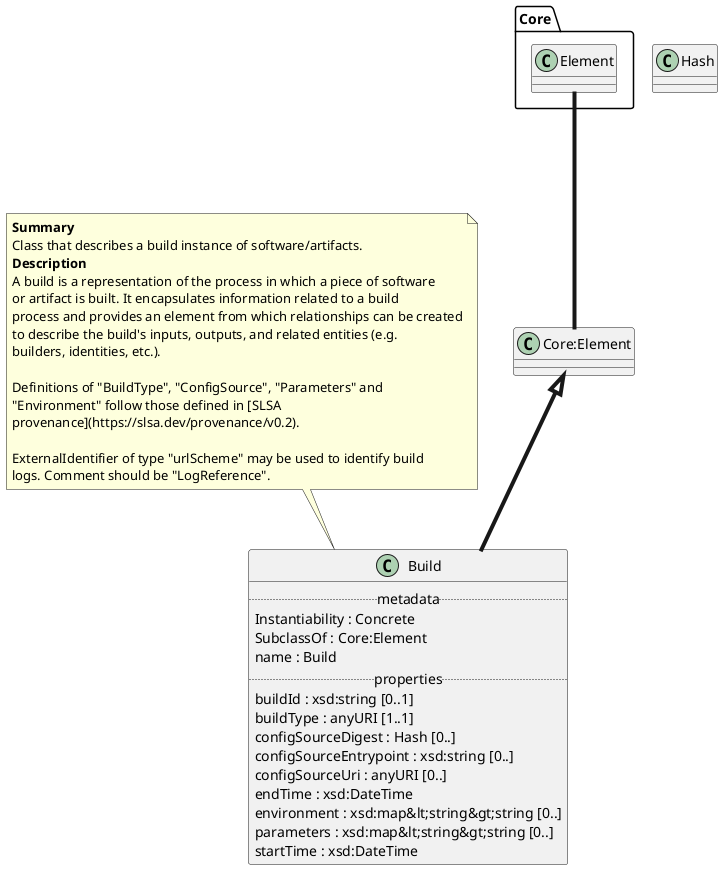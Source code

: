@startuml
set separator ::
class Build {
.. metadata ..
    Instantiability : Concrete
    SubclassOf : Core:Element
    name : Build
.. properties ..
    buildId : xsd:string [0..1]
    buildType : anyURI [1..1]
    configSourceDigest : Hash [0..]
    configSourceEntrypoint : xsd:string [0..]
    configSourceUri : anyURI [0..]
    endTime : xsd:DateTime 
    environment : xsd:map&lt;string&gt;string [0..]
    parameters : xsd:map&lt;string&gt;string [0..]
    startTime : xsd:DateTime 
}
note top of Build
<b>Summary</b>
Class that describes a build instance of software/artifacts.
<b>Description</b>
A build is a representation of the process in which a piece of software
or artifact is built. It encapsulates information related to a build
process and provides an element from which relationships can be created
to describe the build's inputs, outputs, and related entities (e.g.
builders, identities, etc.).

Definitions of "BuildType", "ConfigSource", "Parameters" and
"Environment" follow those defined in [SLSA
provenance](https://slsa.dev/provenance/v0.2).

ExternalIdentifier of type "urlScheme" may be used to identify build
logs. Comment should be "LogReference".
end note
"Core:Element" <|-[thickness=4]- "Build"
"Core::Element" -[thickness=4]-- "Core:Element"
"Hash" <-[dotted]-- "Build::configSourceDigest"
@enduml
